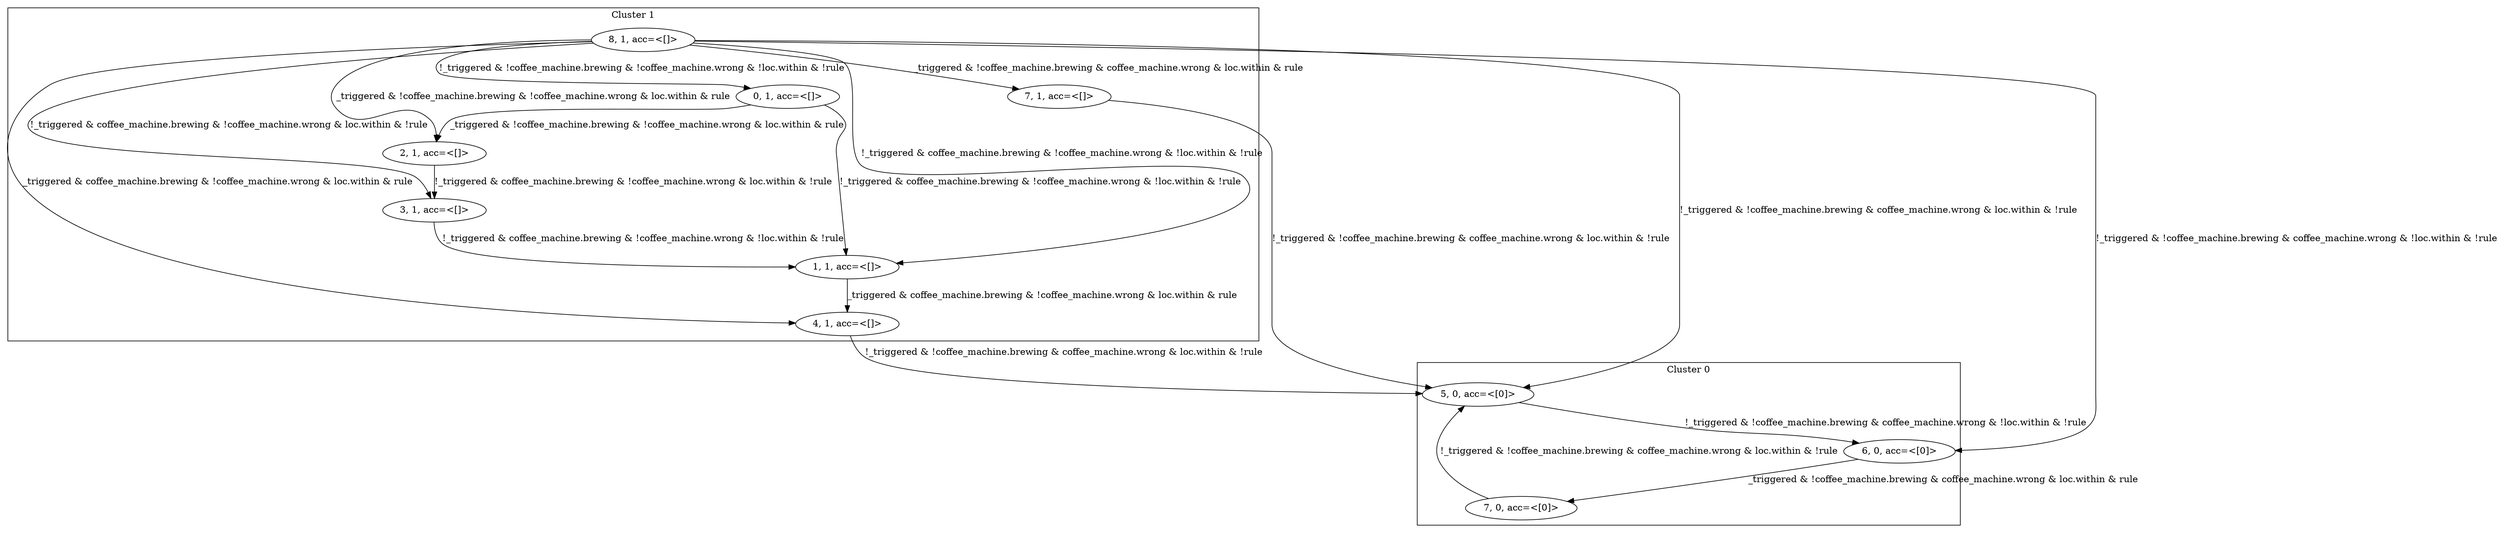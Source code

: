 digraph G {
	subgraph cluster1 {
		label = "Cluster 1"
		s0 [label="8, 1, acc=<[]>"]
		s1 [label="0, 1, acc=<[]>"]
		s2 [label="1, 1, acc=<[]>"]
		s3 [label="2, 1, acc=<[]>"]
		s4 [label="3, 1, acc=<[]>"]
		s5 [label="4, 1, acc=<[]>"]
		s8 [label="7, 1, acc=<[]>"]
	}
	subgraph cluster0 {
		label = "Cluster 0"
		s6 [label="5, 0, acc=<[0]>"]
		s7 [label="6, 0, acc=<[0]>"]
		s9 [label="7, 0, acc=<[0]>"]
	}
	s0 -> s1 [label="!_triggered & !coffee_machine.brewing & !coffee_machine.wrong & !loc.within & !rule"]
	s0 -> s2 [label="!_triggered & coffee_machine.brewing & !coffee_machine.wrong & !loc.within & !rule"]
	s0 -> s3 [label="_triggered & !coffee_machine.brewing & !coffee_machine.wrong & loc.within & rule"]
	s0 -> s4 [label="!_triggered & coffee_machine.brewing & !coffee_machine.wrong & loc.within & !rule"]
	s0 -> s5 [label="_triggered & coffee_machine.brewing & !coffee_machine.wrong & loc.within & rule"]
	s0 -> s6 [label="!_triggered & !coffee_machine.brewing & coffee_machine.wrong & loc.within & !rule"]
	s0 -> s7 [label="!_triggered & !coffee_machine.brewing & coffee_machine.wrong & !loc.within & !rule"]
	s0 -> s8 [label="_triggered & !coffee_machine.brewing & coffee_machine.wrong & loc.within & rule"]
	s8 -> s6 [label="!_triggered & !coffee_machine.brewing & coffee_machine.wrong & loc.within & !rule"]
	s7 -> s9 [label="_triggered & !coffee_machine.brewing & coffee_machine.wrong & loc.within & rule"]
	s9 -> s6 [label="!_triggered & !coffee_machine.brewing & coffee_machine.wrong & loc.within & !rule"]
	s6 -> s7 [label="!_triggered & !coffee_machine.brewing & coffee_machine.wrong & !loc.within & !rule"]
	s5 -> s6 [label="!_triggered & !coffee_machine.brewing & coffee_machine.wrong & loc.within & !rule"]
	s4 -> s2 [label="!_triggered & coffee_machine.brewing & !coffee_machine.wrong & !loc.within & !rule"]
	s3 -> s4 [label="!_triggered & coffee_machine.brewing & !coffee_machine.wrong & loc.within & !rule"]
	s2 -> s5 [label="_triggered & coffee_machine.brewing & !coffee_machine.wrong & loc.within & rule"]
	s1 -> s2 [label="!_triggered & coffee_machine.brewing & !coffee_machine.wrong & !loc.within & !rule"]
	s1 -> s3 [label="_triggered & !coffee_machine.brewing & !coffee_machine.wrong & loc.within & rule"]
}
